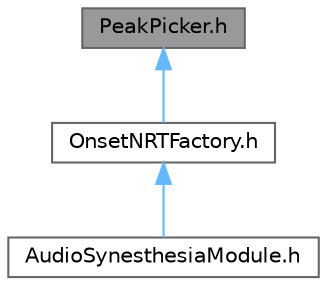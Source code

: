 digraph "PeakPicker.h"
{
 // INTERACTIVE_SVG=YES
 // LATEX_PDF_SIZE
  bgcolor="transparent";
  edge [fontname=Helvetica,fontsize=10,labelfontname=Helvetica,labelfontsize=10];
  node [fontname=Helvetica,fontsize=10,shape=box,height=0.2,width=0.4];
  Node1 [id="Node000001",label="PeakPicker.h",height=0.2,width=0.4,color="gray40", fillcolor="grey60", style="filled", fontcolor="black",tooltip=" "];
  Node1 -> Node2 [id="edge1_Node000001_Node000002",dir="back",color="steelblue1",style="solid",tooltip=" "];
  Node2 [id="Node000002",label="OnsetNRTFactory.h",height=0.2,width=0.4,color="grey40", fillcolor="white", style="filled",URL="$d8/d13/OnsetNRTFactory_8h.html",tooltip=" "];
  Node2 -> Node3 [id="edge2_Node000002_Node000003",dir="back",color="steelblue1",style="solid",tooltip=" "];
  Node3 [id="Node000003",label="AudioSynesthesiaModule.h",height=0.2,width=0.4,color="grey40", fillcolor="white", style="filled",URL="$db/d49/AudioSynesthesiaModule_8h.html",tooltip=" "];
}
